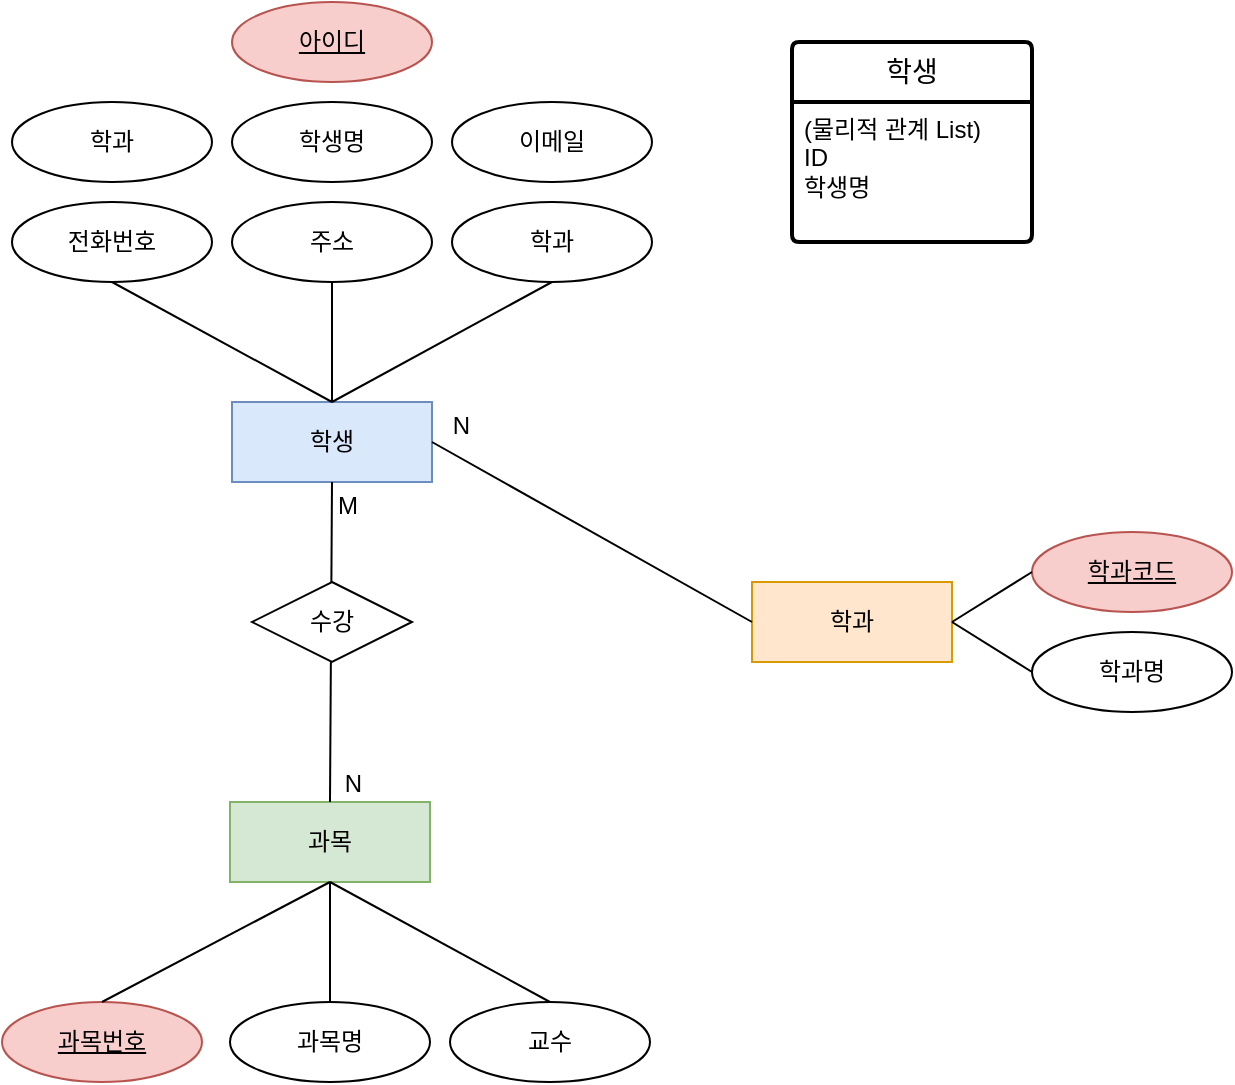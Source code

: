 <mxfile version="24.0.5" type="github">
  <diagram name="페이지-1" id="yQZhnBcyJiU2oj8RSW3e">
    <mxGraphModel dx="661" dy="744" grid="1" gridSize="10" guides="1" tooltips="1" connect="1" arrows="1" fold="1" page="1" pageScale="1" pageWidth="827" pageHeight="1169" math="0" shadow="0">
      <root>
        <mxCell id="0" />
        <mxCell id="1" parent="0" />
        <mxCell id="dPiJsvhbifneOI9lTby9-1" value="학생" style="whiteSpace=wrap;html=1;align=center;fillColor=#dae8fc;strokeColor=#6c8ebf;" vertex="1" parent="1">
          <mxGeometry x="200" y="250" width="100" height="40" as="geometry" />
        </mxCell>
        <mxCell id="dPiJsvhbifneOI9lTby9-2" value="학과" style="whiteSpace=wrap;html=1;align=center;fillColor=#ffe6cc;strokeColor=#d79b00;" vertex="1" parent="1">
          <mxGeometry x="460" y="340" width="100" height="40" as="geometry" />
        </mxCell>
        <mxCell id="dPiJsvhbifneOI9lTby9-3" value="과목" style="whiteSpace=wrap;html=1;align=center;fillColor=#d5e8d4;strokeColor=#82b366;" vertex="1" parent="1">
          <mxGeometry x="199" y="450" width="100" height="40" as="geometry" />
        </mxCell>
        <mxCell id="dPiJsvhbifneOI9lTby9-5" value="학과" style="ellipse;whiteSpace=wrap;html=1;align=center;" vertex="1" parent="1">
          <mxGeometry x="90" y="100" width="100" height="40" as="geometry" />
        </mxCell>
        <mxCell id="dPiJsvhbifneOI9lTby9-6" value="학생명" style="ellipse;whiteSpace=wrap;html=1;align=center;" vertex="1" parent="1">
          <mxGeometry x="200" y="100" width="100" height="40" as="geometry" />
        </mxCell>
        <mxCell id="dPiJsvhbifneOI9lTby9-7" value="이메일" style="ellipse;whiteSpace=wrap;html=1;align=center;" vertex="1" parent="1">
          <mxGeometry x="310" y="100" width="100" height="40" as="geometry" />
        </mxCell>
        <mxCell id="dPiJsvhbifneOI9lTby9-8" value="전화번호" style="ellipse;whiteSpace=wrap;html=1;align=center;" vertex="1" parent="1">
          <mxGeometry x="90" y="150" width="100" height="40" as="geometry" />
        </mxCell>
        <mxCell id="dPiJsvhbifneOI9lTby9-9" value="주소" style="ellipse;whiteSpace=wrap;html=1;align=center;" vertex="1" parent="1">
          <mxGeometry x="200" y="150" width="100" height="40" as="geometry" />
        </mxCell>
        <mxCell id="dPiJsvhbifneOI9lTby9-10" value="학과" style="ellipse;whiteSpace=wrap;html=1;align=center;" vertex="1" parent="1">
          <mxGeometry x="310" y="150" width="100" height="40" as="geometry" />
        </mxCell>
        <mxCell id="dPiJsvhbifneOI9lTby9-12" value="아이디" style="ellipse;whiteSpace=wrap;html=1;align=center;fontStyle=4;fillColor=#f8cecc;strokeColor=#b85450;" vertex="1" parent="1">
          <mxGeometry x="200" y="50" width="100" height="40" as="geometry" />
        </mxCell>
        <mxCell id="dPiJsvhbifneOI9lTby9-13" value="학과코드" style="ellipse;whiteSpace=wrap;html=1;align=center;fontStyle=4;fillColor=#f8cecc;strokeColor=#b85450;" vertex="1" parent="1">
          <mxGeometry x="600" y="315" width="100" height="40" as="geometry" />
        </mxCell>
        <mxCell id="dPiJsvhbifneOI9lTby9-14" value="학과명" style="ellipse;whiteSpace=wrap;html=1;align=center;" vertex="1" parent="1">
          <mxGeometry x="600" y="365" width="100" height="40" as="geometry" />
        </mxCell>
        <mxCell id="dPiJsvhbifneOI9lTby9-15" value="과목번호" style="ellipse;whiteSpace=wrap;html=1;align=center;fontStyle=4;fillColor=#f8cecc;strokeColor=#b85450;" vertex="1" parent="1">
          <mxGeometry x="85" y="550" width="100" height="40" as="geometry" />
        </mxCell>
        <mxCell id="dPiJsvhbifneOI9lTby9-16" value="교수" style="ellipse;whiteSpace=wrap;html=1;align=center;" vertex="1" parent="1">
          <mxGeometry x="309" y="550" width="100" height="40" as="geometry" />
        </mxCell>
        <mxCell id="dPiJsvhbifneOI9lTby9-17" value="과목명" style="ellipse;whiteSpace=wrap;html=1;align=center;" vertex="1" parent="1">
          <mxGeometry x="199" y="550" width="100" height="40" as="geometry" />
        </mxCell>
        <mxCell id="dPiJsvhbifneOI9lTby9-18" value="" style="endArrow=none;html=1;rounded=0;exitX=0.5;exitY=1;exitDx=0;exitDy=0;entryX=0.5;entryY=0;entryDx=0;entryDy=0;" edge="1" parent="1" source="dPiJsvhbifneOI9lTby9-8" target="dPiJsvhbifneOI9lTby9-1">
          <mxGeometry relative="1" as="geometry">
            <mxPoint x="330" y="460" as="sourcePoint" />
            <mxPoint x="490" y="460" as="targetPoint" />
          </mxGeometry>
        </mxCell>
        <mxCell id="dPiJsvhbifneOI9lTby9-19" value="" style="endArrow=none;html=1;rounded=0;exitX=0.5;exitY=1;exitDx=0;exitDy=0;entryX=0.5;entryY=0;entryDx=0;entryDy=0;" edge="1" parent="1" source="dPiJsvhbifneOI9lTby9-9" target="dPiJsvhbifneOI9lTby9-1">
          <mxGeometry relative="1" as="geometry">
            <mxPoint x="150" y="200" as="sourcePoint" />
            <mxPoint x="260" y="260" as="targetPoint" />
          </mxGeometry>
        </mxCell>
        <mxCell id="dPiJsvhbifneOI9lTby9-20" value="" style="endArrow=none;html=1;rounded=0;exitX=0.5;exitY=1;exitDx=0;exitDy=0;entryX=0.5;entryY=0;entryDx=0;entryDy=0;" edge="1" parent="1" source="dPiJsvhbifneOI9lTby9-10" target="dPiJsvhbifneOI9lTby9-1">
          <mxGeometry relative="1" as="geometry">
            <mxPoint x="260" y="200" as="sourcePoint" />
            <mxPoint x="300" y="220" as="targetPoint" />
          </mxGeometry>
        </mxCell>
        <mxCell id="dPiJsvhbifneOI9lTby9-21" value="" style="endArrow=none;html=1;rounded=0;exitX=0;exitY=0.5;exitDx=0;exitDy=0;entryX=1;entryY=0.5;entryDx=0;entryDy=0;" edge="1" parent="1" source="dPiJsvhbifneOI9lTby9-13" target="dPiJsvhbifneOI9lTby9-2">
          <mxGeometry relative="1" as="geometry">
            <mxPoint x="350" y="215" as="sourcePoint" />
            <mxPoint x="240" y="275" as="targetPoint" />
          </mxGeometry>
        </mxCell>
        <mxCell id="dPiJsvhbifneOI9lTby9-22" value="" style="endArrow=none;html=1;rounded=0;exitX=0;exitY=0.5;exitDx=0;exitDy=0;entryX=1;entryY=0.5;entryDx=0;entryDy=0;" edge="1" parent="1" source="dPiJsvhbifneOI9lTby9-14" target="dPiJsvhbifneOI9lTby9-2">
          <mxGeometry relative="1" as="geometry">
            <mxPoint x="610" y="345" as="sourcePoint" />
            <mxPoint x="570" y="370" as="targetPoint" />
          </mxGeometry>
        </mxCell>
        <mxCell id="dPiJsvhbifneOI9lTby9-23" value="" style="endArrow=none;html=1;rounded=0;exitX=0.5;exitY=0;exitDx=0;exitDy=0;entryX=0.5;entryY=1;entryDx=0;entryDy=0;" edge="1" parent="1" source="dPiJsvhbifneOI9lTby9-16" target="dPiJsvhbifneOI9lTby9-3">
          <mxGeometry relative="1" as="geometry">
            <mxPoint x="645" y="430" as="sourcePoint" />
            <mxPoint x="605" y="405" as="targetPoint" />
          </mxGeometry>
        </mxCell>
        <mxCell id="dPiJsvhbifneOI9lTby9-24" value="" style="endArrow=none;html=1;rounded=0;exitX=0.5;exitY=0;exitDx=0;exitDy=0;entryX=0.5;entryY=1;entryDx=0;entryDy=0;" edge="1" parent="1" source="dPiJsvhbifneOI9lTby9-17" target="dPiJsvhbifneOI9lTby9-3">
          <mxGeometry relative="1" as="geometry">
            <mxPoint x="369" y="560" as="sourcePoint" />
            <mxPoint x="275" y="500" as="targetPoint" />
          </mxGeometry>
        </mxCell>
        <mxCell id="dPiJsvhbifneOI9lTby9-25" value="" style="endArrow=none;html=1;rounded=0;exitX=0.5;exitY=0;exitDx=0;exitDy=0;entryX=0.5;entryY=1;entryDx=0;entryDy=0;" edge="1" parent="1" source="dPiJsvhbifneOI9lTby9-15" target="dPiJsvhbifneOI9lTby9-3">
          <mxGeometry relative="1" as="geometry">
            <mxPoint x="379" y="570" as="sourcePoint" />
            <mxPoint x="285" y="510" as="targetPoint" />
          </mxGeometry>
        </mxCell>
        <mxCell id="dPiJsvhbifneOI9lTby9-27" value="" style="endArrow=none;html=1;rounded=0;exitX=0.5;exitY=1;exitDx=0;exitDy=0;entryX=0.5;entryY=0;entryDx=0;entryDy=0;" edge="1" parent="1" source="dPiJsvhbifneOI9lTby9-1" target="dPiJsvhbifneOI9lTby9-3">
          <mxGeometry relative="1" as="geometry">
            <mxPoint x="270" y="380" as="sourcePoint" />
            <mxPoint x="430" y="380" as="targetPoint" />
          </mxGeometry>
        </mxCell>
        <mxCell id="dPiJsvhbifneOI9lTby9-28" value="M" style="resizable=0;html=1;whiteSpace=wrap;align=left;verticalAlign=bottom;" connectable="0" vertex="1" parent="dPiJsvhbifneOI9lTby9-27">
          <mxGeometry x="-1" relative="1" as="geometry">
            <mxPoint x="1" y="20" as="offset" />
          </mxGeometry>
        </mxCell>
        <mxCell id="dPiJsvhbifneOI9lTby9-29" value="N" style="resizable=0;html=1;whiteSpace=wrap;align=right;verticalAlign=bottom;" connectable="0" vertex="1" parent="dPiJsvhbifneOI9lTby9-27">
          <mxGeometry x="1" relative="1" as="geometry">
            <mxPoint x="17" as="offset" />
          </mxGeometry>
        </mxCell>
        <mxCell id="dPiJsvhbifneOI9lTby9-26" value="수강" style="shape=rhombus;perimeter=rhombusPerimeter;whiteSpace=wrap;html=1;align=center;" vertex="1" parent="1">
          <mxGeometry x="210" y="340" width="80" height="40" as="geometry" />
        </mxCell>
        <mxCell id="dPiJsvhbifneOI9lTby9-33" value="학생" style="swimlane;childLayout=stackLayout;horizontal=1;startSize=30;horizontalStack=0;rounded=1;fontSize=14;fontStyle=0;strokeWidth=2;resizeParent=0;resizeLast=1;shadow=0;dashed=0;align=center;arcSize=4;whiteSpace=wrap;html=1;" vertex="1" parent="1">
          <mxGeometry x="480" y="70" width="120" height="100" as="geometry" />
        </mxCell>
        <mxCell id="dPiJsvhbifneOI9lTby9-34" value="&lt;div&gt;(물리적 관계 List)&lt;/div&gt;ID&lt;div&gt;학생명&lt;/div&gt;" style="align=left;strokeColor=none;fillColor=none;spacingLeft=4;fontSize=12;verticalAlign=top;resizable=0;rotatable=0;part=1;html=1;" vertex="1" parent="dPiJsvhbifneOI9lTby9-33">
          <mxGeometry y="30" width="120" height="70" as="geometry" />
        </mxCell>
        <mxCell id="dPiJsvhbifneOI9lTby9-35" style="edgeStyle=orthogonalEdgeStyle;rounded=0;orthogonalLoop=1;jettySize=auto;html=1;exitX=0.5;exitY=1;exitDx=0;exitDy=0;" edge="1" parent="dPiJsvhbifneOI9lTby9-33" source="dPiJsvhbifneOI9lTby9-34" target="dPiJsvhbifneOI9lTby9-34">
          <mxGeometry relative="1" as="geometry" />
        </mxCell>
        <mxCell id="dPiJsvhbifneOI9lTby9-36" value="" style="endArrow=none;html=1;rounded=0;entryX=1;entryY=0.5;entryDx=0;entryDy=0;exitX=0;exitY=0.5;exitDx=0;exitDy=0;" edge="1" parent="1" source="dPiJsvhbifneOI9lTby9-2" target="dPiJsvhbifneOI9lTby9-1">
          <mxGeometry relative="1" as="geometry">
            <mxPoint x="334" y="280" as="sourcePoint" />
            <mxPoint x="494" y="280" as="targetPoint" />
          </mxGeometry>
        </mxCell>
        <mxCell id="dPiJsvhbifneOI9lTby9-37" value="N" style="resizable=0;html=1;whiteSpace=wrap;align=right;verticalAlign=bottom;" connectable="0" vertex="1" parent="dPiJsvhbifneOI9lTby9-36">
          <mxGeometry x="1" relative="1" as="geometry">
            <mxPoint x="20" as="offset" />
          </mxGeometry>
        </mxCell>
      </root>
    </mxGraphModel>
  </diagram>
</mxfile>
